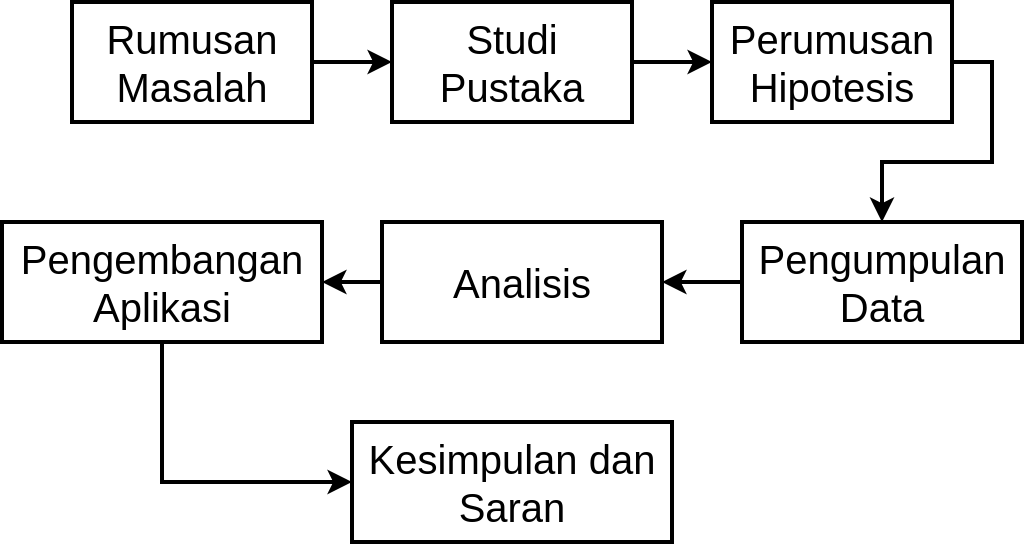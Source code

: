 <mxfile version="15.6.8" type="device"><diagram id="h1axbYjuH7_PokxANIm7" name="Page-1"><mxGraphModel dx="1138" dy="634" grid="1" gridSize="10" guides="1" tooltips="1" connect="1" arrows="1" fold="1" page="1" pageScale="1" pageWidth="850" pageHeight="1100" math="0" shadow="0"><root><mxCell id="0"/><mxCell id="1" parent="0"/><mxCell id="RTPAPi2BLefSJ_h1PmJd-15" value="" style="group" vertex="1" connectable="0" parent="1"><mxGeometry x="55" y="170" width="510" height="270" as="geometry"/></mxCell><mxCell id="RTPAPi2BLefSJ_h1PmJd-1" value="&lt;font style=&quot;font-size: 20px&quot;&gt;Rumusan&lt;br&gt;Masalah&lt;/font&gt;" style="rounded=0;whiteSpace=wrap;html=1;strokeWidth=2;" vertex="1" parent="RTPAPi2BLefSJ_h1PmJd-15"><mxGeometry x="35" width="120" height="60" as="geometry"/></mxCell><mxCell id="RTPAPi2BLefSJ_h1PmJd-2" value="&lt;font style=&quot;font-size: 20px&quot;&gt;Studi&lt;br&gt;Pustaka&lt;/font&gt;" style="rounded=0;whiteSpace=wrap;html=1;strokeWidth=2;" vertex="1" parent="RTPAPi2BLefSJ_h1PmJd-15"><mxGeometry x="195" width="120" height="60" as="geometry"/></mxCell><mxCell id="RTPAPi2BLefSJ_h1PmJd-3" value="&lt;font style=&quot;font-size: 20px&quot;&gt;Perumusan&lt;br&gt;Hipotesis&lt;/font&gt;" style="rounded=0;whiteSpace=wrap;html=1;strokeWidth=2;" vertex="1" parent="RTPAPi2BLefSJ_h1PmJd-15"><mxGeometry x="355" width="120" height="60" as="geometry"/></mxCell><mxCell id="RTPAPi2BLefSJ_h1PmJd-4" value="&lt;span style=&quot;font-size: 20px&quot;&gt;Pengumpulan Data&lt;/span&gt;" style="rounded=0;whiteSpace=wrap;html=1;strokeWidth=2;" vertex="1" parent="RTPAPi2BLefSJ_h1PmJd-15"><mxGeometry x="370" y="110" width="140" height="60" as="geometry"/></mxCell><mxCell id="RTPAPi2BLefSJ_h1PmJd-5" value="&lt;span style=&quot;font-size: 20px&quot;&gt;Analisis&lt;/span&gt;" style="rounded=0;whiteSpace=wrap;html=1;strokeWidth=2;" vertex="1" parent="RTPAPi2BLefSJ_h1PmJd-15"><mxGeometry x="190" y="110" width="140" height="60" as="geometry"/></mxCell><mxCell id="RTPAPi2BLefSJ_h1PmJd-6" value="&lt;span style=&quot;font-size: 20px&quot;&gt;Pengembangan Aplikasi&lt;/span&gt;" style="rounded=0;whiteSpace=wrap;html=1;strokeWidth=2;" vertex="1" parent="RTPAPi2BLefSJ_h1PmJd-15"><mxGeometry y="110" width="160" height="60" as="geometry"/></mxCell><mxCell id="RTPAPi2BLefSJ_h1PmJd-7" value="&lt;span style=&quot;font-size: 20px&quot;&gt;Kesimpulan dan Saran&lt;/span&gt;" style="rounded=0;whiteSpace=wrap;html=1;strokeWidth=2;" vertex="1" parent="RTPAPi2BLefSJ_h1PmJd-15"><mxGeometry x="175" y="210" width="160" height="60" as="geometry"/></mxCell><mxCell id="RTPAPi2BLefSJ_h1PmJd-8" value="" style="endArrow=classic;html=1;rounded=0;fontSize=20;strokeWidth=2;exitX=1;exitY=0.5;exitDx=0;exitDy=0;entryX=0;entryY=0.5;entryDx=0;entryDy=0;" edge="1" parent="RTPAPi2BLefSJ_h1PmJd-15" source="RTPAPi2BLefSJ_h1PmJd-1" target="RTPAPi2BLefSJ_h1PmJd-2"><mxGeometry width="50" height="50" relative="1" as="geometry"><mxPoint x="285" y="180" as="sourcePoint"/><mxPoint x="335" y="130" as="targetPoint"/></mxGeometry></mxCell><mxCell id="RTPAPi2BLefSJ_h1PmJd-10" value="" style="endArrow=classic;html=1;rounded=0;fontSize=20;strokeWidth=2;exitX=1;exitY=0.5;exitDx=0;exitDy=0;entryX=0;entryY=0.5;entryDx=0;entryDy=0;" edge="1" parent="RTPAPi2BLefSJ_h1PmJd-15" source="RTPAPi2BLefSJ_h1PmJd-2" target="RTPAPi2BLefSJ_h1PmJd-3"><mxGeometry width="50" height="50" relative="1" as="geometry"><mxPoint x="285" y="160" as="sourcePoint"/><mxPoint x="335" y="110" as="targetPoint"/></mxGeometry></mxCell><mxCell id="RTPAPi2BLefSJ_h1PmJd-11" value="" style="endArrow=classic;html=1;rounded=0;fontSize=20;strokeWidth=2;exitX=1;exitY=0.5;exitDx=0;exitDy=0;entryX=0.5;entryY=0;entryDx=0;entryDy=0;" edge="1" parent="RTPAPi2BLefSJ_h1PmJd-15" source="RTPAPi2BLefSJ_h1PmJd-3" target="RTPAPi2BLefSJ_h1PmJd-4"><mxGeometry width="50" height="50" relative="1" as="geometry"><mxPoint x="285" y="160" as="sourcePoint"/><mxPoint x="335" y="110" as="targetPoint"/><Array as="points"><mxPoint x="495" y="30"/><mxPoint x="495" y="80"/><mxPoint x="440" y="80"/></Array></mxGeometry></mxCell><mxCell id="RTPAPi2BLefSJ_h1PmJd-12" value="" style="endArrow=classic;html=1;rounded=0;fontSize=20;strokeWidth=2;exitX=0;exitY=0.5;exitDx=0;exitDy=0;entryX=1;entryY=0.5;entryDx=0;entryDy=0;" edge="1" parent="RTPAPi2BLefSJ_h1PmJd-15" source="RTPAPi2BLefSJ_h1PmJd-4" target="RTPAPi2BLefSJ_h1PmJd-5"><mxGeometry width="50" height="50" relative="1" as="geometry"><mxPoint x="310" y="160" as="sourcePoint"/><mxPoint x="360" y="110" as="targetPoint"/></mxGeometry></mxCell><mxCell id="RTPAPi2BLefSJ_h1PmJd-13" value="" style="endArrow=classic;html=1;rounded=0;fontSize=20;strokeWidth=2;exitX=0;exitY=0.5;exitDx=0;exitDy=0;entryX=1;entryY=0.5;entryDx=0;entryDy=0;" edge="1" parent="RTPAPi2BLefSJ_h1PmJd-15" source="RTPAPi2BLefSJ_h1PmJd-5" target="RTPAPi2BLefSJ_h1PmJd-6"><mxGeometry width="50" height="50" relative="1" as="geometry"><mxPoint x="310" y="160" as="sourcePoint"/><mxPoint x="360" y="110" as="targetPoint"/></mxGeometry></mxCell><mxCell id="RTPAPi2BLefSJ_h1PmJd-14" value="" style="endArrow=classic;html=1;rounded=0;fontSize=20;strokeWidth=2;exitX=0.5;exitY=1;exitDx=0;exitDy=0;entryX=0;entryY=0.5;entryDx=0;entryDy=0;" edge="1" parent="RTPAPi2BLefSJ_h1PmJd-15" source="RTPAPi2BLefSJ_h1PmJd-6" target="RTPAPi2BLefSJ_h1PmJd-7"><mxGeometry width="50" height="50" relative="1" as="geometry"><mxPoint x="285" y="160" as="sourcePoint"/><mxPoint x="335" y="110" as="targetPoint"/><Array as="points"><mxPoint x="80" y="240"/></Array></mxGeometry></mxCell></root></mxGraphModel></diagram></mxfile>